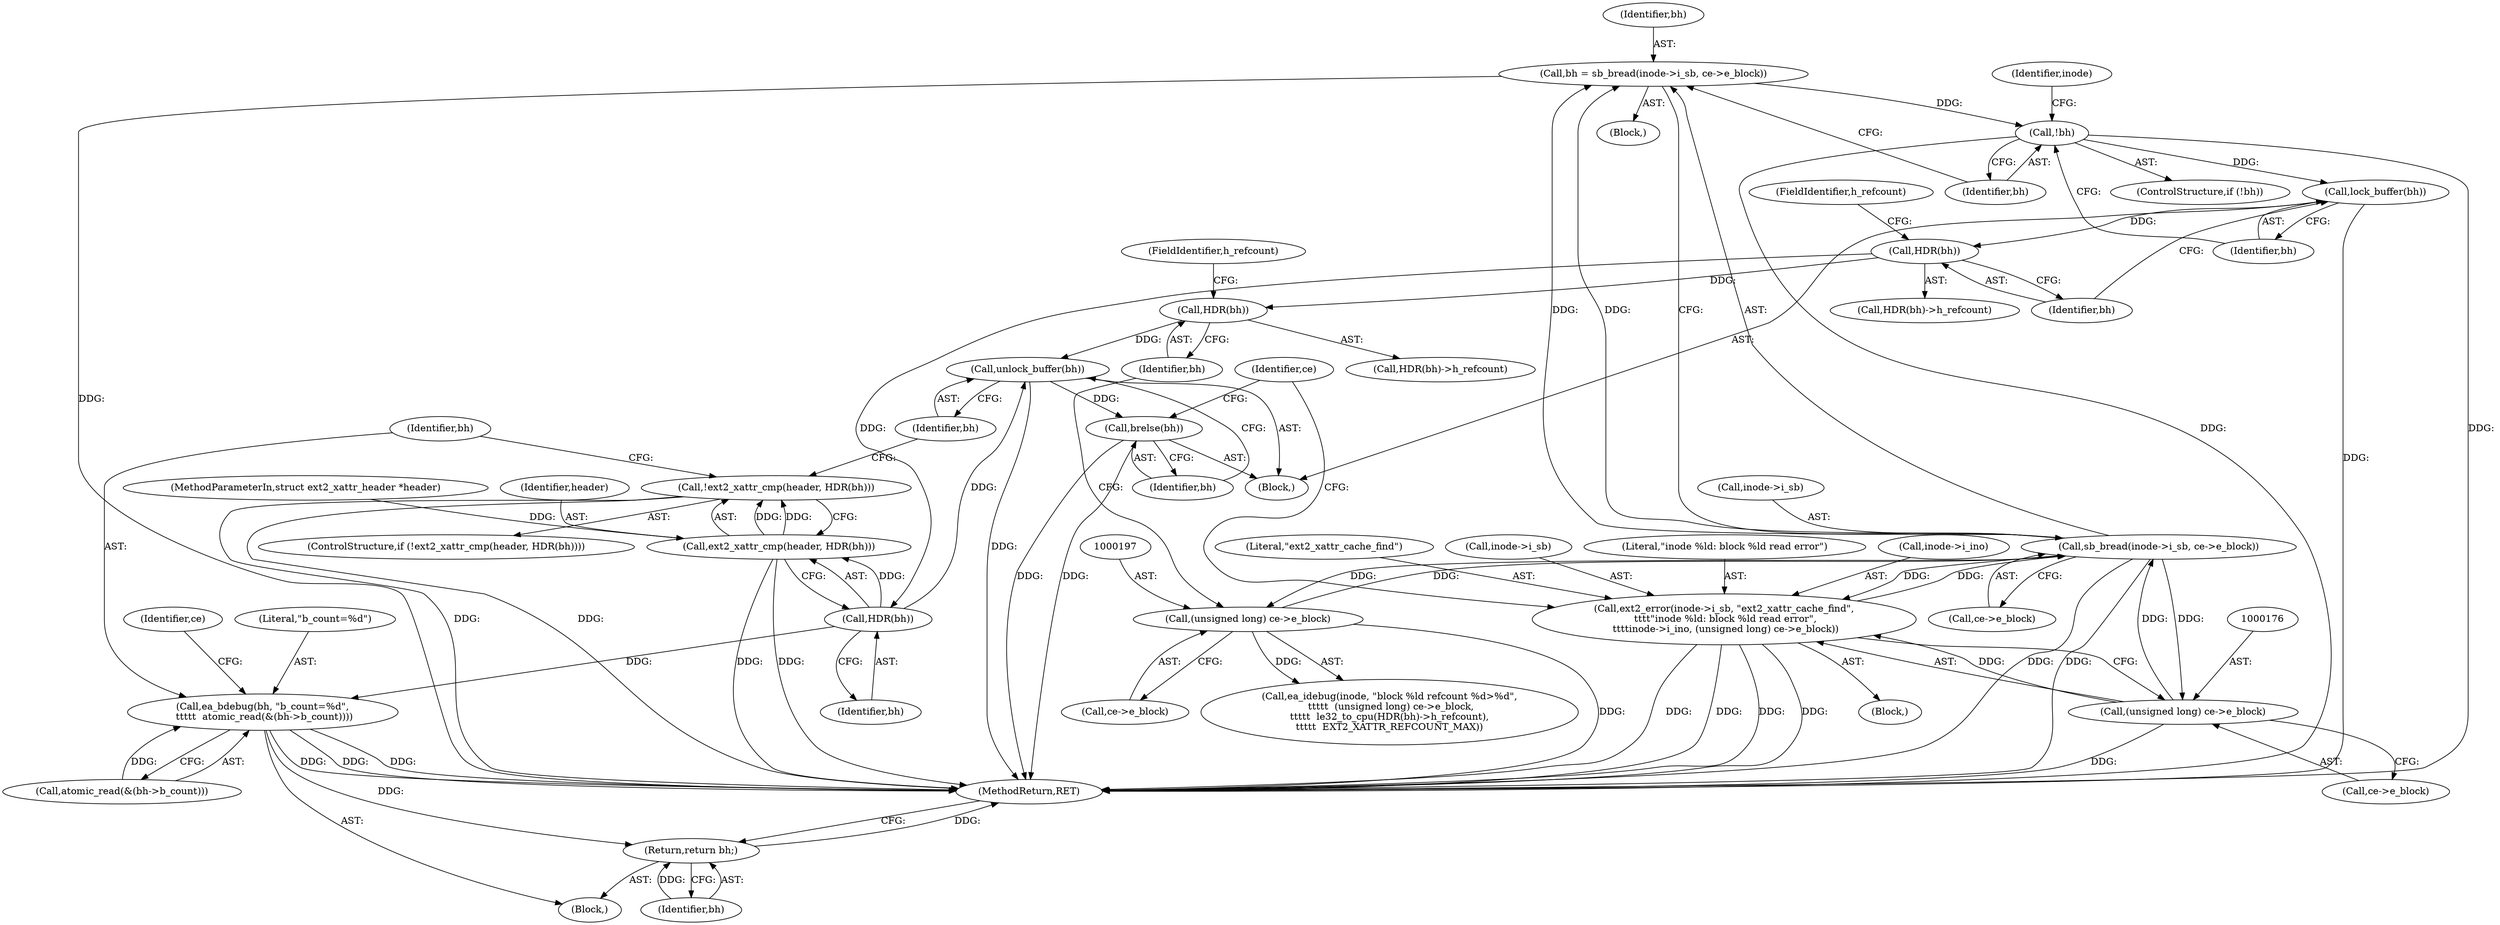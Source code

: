 digraph "1_linux_be0726d33cb8f411945884664924bed3cb8c70ee_4@API" {
"1000153" [label="(Call,bh = sb_bread(inode->i_sb, ce->e_block))"];
"1000155" [label="(Call,sb_bread(inode->i_sb, ce->e_block))"];
"1000166" [label="(Call,ext2_error(inode->i_sb, \"ext2_xattr_cache_find\",\n \t\t\t\t\"inode %ld: block %ld read error\",\n \t\t\t\tinode->i_ino, (unsigned long) ce->e_block))"];
"1000175" [label="(Call,(unsigned long) ce->e_block)"];
"1000196" [label="(Call,(unsigned long) ce->e_block)"];
"1000163" [label="(Call,!bh)"];
"1000182" [label="(Call,lock_buffer(bh))"];
"1000188" [label="(Call,HDR(bh))"];
"1000203" [label="(Call,HDR(bh))"];
"1000227" [label="(Call,unlock_buffer(bh))"];
"1000229" [label="(Call,brelse(bh))"];
"1000212" [label="(Call,HDR(bh))"];
"1000210" [label="(Call,ext2_xattr_cmp(header, HDR(bh)))"];
"1000209" [label="(Call,!ext2_xattr_cmp(header, HDR(bh)))"];
"1000215" [label="(Call,ea_bdebug(bh, \"b_count=%d\",\n \t\t\t\t\t  atomic_read(&(bh->b_count))))"];
"1000225" [label="(Return,return bh;)"];
"1000204" [label="(Identifier,bh)"];
"1000227" [label="(Call,unlock_buffer(bh))"];
"1000164" [label="(Identifier,bh)"];
"1000225" [label="(Return,return bh;)"];
"1000170" [label="(Literal,\"ext2_xattr_cache_find\")"];
"1000165" [label="(Block,)"];
"1000159" [label="(Call,ce->e_block)"];
"1000210" [label="(Call,ext2_xattr_cmp(header, HDR(bh)))"];
"1000217" [label="(Literal,\"b_count=%d\")"];
"1000229" [label="(Call,brelse(bh))"];
"1000155" [label="(Call,sb_bread(inode->i_sb, ce->e_block))"];
"1000153" [label="(Call,bh = sb_bread(inode->i_sb, ce->e_block))"];
"1000183" [label="(Identifier,bh)"];
"1000203" [label="(Call,HDR(bh))"];
"1000163" [label="(Call,!bh)"];
"1000202" [label="(Call,HDR(bh)->h_refcount)"];
"1000193" [label="(Call,ea_idebug(inode, \"block %ld refcount %d>%d\",\n \t\t\t\t\t  (unsigned long) ce->e_block,\n\t\t\t\t\t  le32_to_cpu(HDR(bh)->h_refcount),\n\t\t\t\t\t  EXT2_XATTR_REFCOUNT_MAX))"];
"1000182" [label="(Call,lock_buffer(bh))"];
"1000213" [label="(Identifier,bh)"];
"1000216" [label="(Identifier,bh)"];
"1000218" [label="(Call,atomic_read(&(bh->b_count)))"];
"1000156" [label="(Call,inode->i_sb)"];
"1000177" [label="(Call,ce->e_block)"];
"1000198" [label="(Call,ce->e_block)"];
"1000228" [label="(Identifier,bh)"];
"1000224" [label="(Identifier,ce)"];
"1000189" [label="(Identifier,bh)"];
"1000214" [label="(Block,)"];
"1000154" [label="(Identifier,bh)"];
"1000209" [label="(Call,!ext2_xattr_cmp(header, HDR(bh)))"];
"1000212" [label="(Call,HDR(bh))"];
"1000181" [label="(Block,)"];
"1000190" [label="(FieldIdentifier,h_refcount)"];
"1000205" [label="(FieldIdentifier,h_refcount)"];
"1000167" [label="(Call,inode->i_sb)"];
"1000188" [label="(Call,HDR(bh))"];
"1000103" [label="(MethodParameterIn,struct ext2_xattr_header *header)"];
"1000187" [label="(Call,HDR(bh)->h_refcount)"];
"1000162" [label="(ControlStructure,if (!bh))"];
"1000211" [label="(Identifier,header)"];
"1000226" [label="(Identifier,bh)"];
"1000208" [label="(ControlStructure,if (!ext2_xattr_cmp(header, HDR(bh))))"];
"1000139" [label="(Block,)"];
"1000243" [label="(MethodReturn,RET)"];
"1000171" [label="(Literal,\"inode %ld: block %ld read error\")"];
"1000230" [label="(Identifier,bh)"];
"1000215" [label="(Call,ea_bdebug(bh, \"b_count=%d\",\n \t\t\t\t\t  atomic_read(&(bh->b_count))))"];
"1000168" [label="(Identifier,inode)"];
"1000175" [label="(Call,(unsigned long) ce->e_block)"];
"1000166" [label="(Call,ext2_error(inode->i_sb, \"ext2_xattr_cache_find\",\n \t\t\t\t\"inode %ld: block %ld read error\",\n \t\t\t\tinode->i_ino, (unsigned long) ce->e_block))"];
"1000172" [label="(Call,inode->i_ino)"];
"1000232" [label="(Identifier,ce)"];
"1000196" [label="(Call,(unsigned long) ce->e_block)"];
"1000153" -> "1000139"  [label="AST: "];
"1000153" -> "1000155"  [label="CFG: "];
"1000154" -> "1000153"  [label="AST: "];
"1000155" -> "1000153"  [label="AST: "];
"1000164" -> "1000153"  [label="CFG: "];
"1000153" -> "1000243"  [label="DDG: "];
"1000155" -> "1000153"  [label="DDG: "];
"1000155" -> "1000153"  [label="DDG: "];
"1000153" -> "1000163"  [label="DDG: "];
"1000155" -> "1000159"  [label="CFG: "];
"1000156" -> "1000155"  [label="AST: "];
"1000159" -> "1000155"  [label="AST: "];
"1000155" -> "1000243"  [label="DDG: "];
"1000155" -> "1000243"  [label="DDG: "];
"1000166" -> "1000155"  [label="DDG: "];
"1000175" -> "1000155"  [label="DDG: "];
"1000196" -> "1000155"  [label="DDG: "];
"1000155" -> "1000166"  [label="DDG: "];
"1000155" -> "1000175"  [label="DDG: "];
"1000155" -> "1000196"  [label="DDG: "];
"1000166" -> "1000165"  [label="AST: "];
"1000166" -> "1000175"  [label="CFG: "];
"1000167" -> "1000166"  [label="AST: "];
"1000170" -> "1000166"  [label="AST: "];
"1000171" -> "1000166"  [label="AST: "];
"1000172" -> "1000166"  [label="AST: "];
"1000175" -> "1000166"  [label="AST: "];
"1000232" -> "1000166"  [label="CFG: "];
"1000166" -> "1000243"  [label="DDG: "];
"1000166" -> "1000243"  [label="DDG: "];
"1000166" -> "1000243"  [label="DDG: "];
"1000166" -> "1000243"  [label="DDG: "];
"1000175" -> "1000166"  [label="DDG: "];
"1000175" -> "1000177"  [label="CFG: "];
"1000176" -> "1000175"  [label="AST: "];
"1000177" -> "1000175"  [label="AST: "];
"1000175" -> "1000243"  [label="DDG: "];
"1000196" -> "1000193"  [label="AST: "];
"1000196" -> "1000198"  [label="CFG: "];
"1000197" -> "1000196"  [label="AST: "];
"1000198" -> "1000196"  [label="AST: "];
"1000204" -> "1000196"  [label="CFG: "];
"1000196" -> "1000243"  [label="DDG: "];
"1000196" -> "1000193"  [label="DDG: "];
"1000163" -> "1000162"  [label="AST: "];
"1000163" -> "1000164"  [label="CFG: "];
"1000164" -> "1000163"  [label="AST: "];
"1000168" -> "1000163"  [label="CFG: "];
"1000183" -> "1000163"  [label="CFG: "];
"1000163" -> "1000243"  [label="DDG: "];
"1000163" -> "1000243"  [label="DDG: "];
"1000163" -> "1000182"  [label="DDG: "];
"1000182" -> "1000181"  [label="AST: "];
"1000182" -> "1000183"  [label="CFG: "];
"1000183" -> "1000182"  [label="AST: "];
"1000189" -> "1000182"  [label="CFG: "];
"1000182" -> "1000243"  [label="DDG: "];
"1000182" -> "1000188"  [label="DDG: "];
"1000188" -> "1000187"  [label="AST: "];
"1000188" -> "1000189"  [label="CFG: "];
"1000189" -> "1000188"  [label="AST: "];
"1000190" -> "1000188"  [label="CFG: "];
"1000188" -> "1000203"  [label="DDG: "];
"1000188" -> "1000212"  [label="DDG: "];
"1000203" -> "1000202"  [label="AST: "];
"1000203" -> "1000204"  [label="CFG: "];
"1000204" -> "1000203"  [label="AST: "];
"1000205" -> "1000203"  [label="CFG: "];
"1000203" -> "1000227"  [label="DDG: "];
"1000227" -> "1000181"  [label="AST: "];
"1000227" -> "1000228"  [label="CFG: "];
"1000228" -> "1000227"  [label="AST: "];
"1000230" -> "1000227"  [label="CFG: "];
"1000227" -> "1000243"  [label="DDG: "];
"1000212" -> "1000227"  [label="DDG: "];
"1000227" -> "1000229"  [label="DDG: "];
"1000229" -> "1000181"  [label="AST: "];
"1000229" -> "1000230"  [label="CFG: "];
"1000230" -> "1000229"  [label="AST: "];
"1000232" -> "1000229"  [label="CFG: "];
"1000229" -> "1000243"  [label="DDG: "];
"1000229" -> "1000243"  [label="DDG: "];
"1000212" -> "1000210"  [label="AST: "];
"1000212" -> "1000213"  [label="CFG: "];
"1000213" -> "1000212"  [label="AST: "];
"1000210" -> "1000212"  [label="CFG: "];
"1000212" -> "1000210"  [label="DDG: "];
"1000212" -> "1000215"  [label="DDG: "];
"1000210" -> "1000209"  [label="AST: "];
"1000211" -> "1000210"  [label="AST: "];
"1000209" -> "1000210"  [label="CFG: "];
"1000210" -> "1000243"  [label="DDG: "];
"1000210" -> "1000243"  [label="DDG: "];
"1000210" -> "1000209"  [label="DDG: "];
"1000210" -> "1000209"  [label="DDG: "];
"1000103" -> "1000210"  [label="DDG: "];
"1000209" -> "1000208"  [label="AST: "];
"1000216" -> "1000209"  [label="CFG: "];
"1000228" -> "1000209"  [label="CFG: "];
"1000209" -> "1000243"  [label="DDG: "];
"1000209" -> "1000243"  [label="DDG: "];
"1000215" -> "1000214"  [label="AST: "];
"1000215" -> "1000218"  [label="CFG: "];
"1000216" -> "1000215"  [label="AST: "];
"1000217" -> "1000215"  [label="AST: "];
"1000218" -> "1000215"  [label="AST: "];
"1000224" -> "1000215"  [label="CFG: "];
"1000215" -> "1000243"  [label="DDG: "];
"1000215" -> "1000243"  [label="DDG: "];
"1000215" -> "1000243"  [label="DDG: "];
"1000218" -> "1000215"  [label="DDG: "];
"1000215" -> "1000225"  [label="DDG: "];
"1000225" -> "1000214"  [label="AST: "];
"1000225" -> "1000226"  [label="CFG: "];
"1000226" -> "1000225"  [label="AST: "];
"1000243" -> "1000225"  [label="CFG: "];
"1000225" -> "1000243"  [label="DDG: "];
"1000226" -> "1000225"  [label="DDG: "];
}
